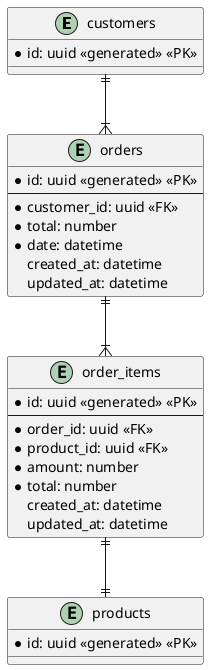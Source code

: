 @startuml courses

entity customers{
  * id: uuid <<generated>> <<PK>>
}

entity products{
  * id: uuid <<generated>> <<PK>>
}

entity orders{
  * id: uuid <<generated>> <<PK>>
  --
  * customer_id: uuid <<FK>>
  * total: number
  * date: datetime
    created_at: datetime
    updated_at: datetime
}

entity order_items{
  * id: uuid <<generated>> <<PK>>
  --
  * order_id: uuid <<FK>>
  * product_id: uuid <<FK>>
  * amount: number
  * total: number
    created_at: datetime
    updated_at: datetime
}

customers||--|{orders
orders||--|{order_items
order_items||--||products

@enduml